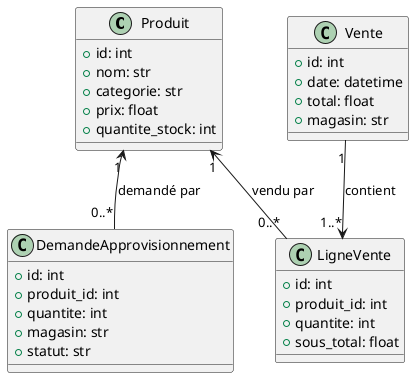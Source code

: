 @startuml diagramme_classes_lab2

class Produit {
    +id: int
    +nom: str
    +categorie: str
    +prix: float
    +quantite_stock: int
}

class Vente {
    +id: int
    +date: datetime
    +total: float
    +magasin: str
}

class LigneVente {
    +id: int
    +produit_id: int
    +quantite: int
    +sous_total: float
}

class DemandeApprovisionnement {
    +id: int
    +produit_id: int
    +quantite: int
    +magasin: str
    +statut: str
}

' Relations
Produit "1" <-- "0..*" LigneVente : vendu par
Vente "1" --> "1..*" LigneVente : contient
Produit "1" <-- "0..*" DemandeApprovisionnement : demandé par

@enduml
